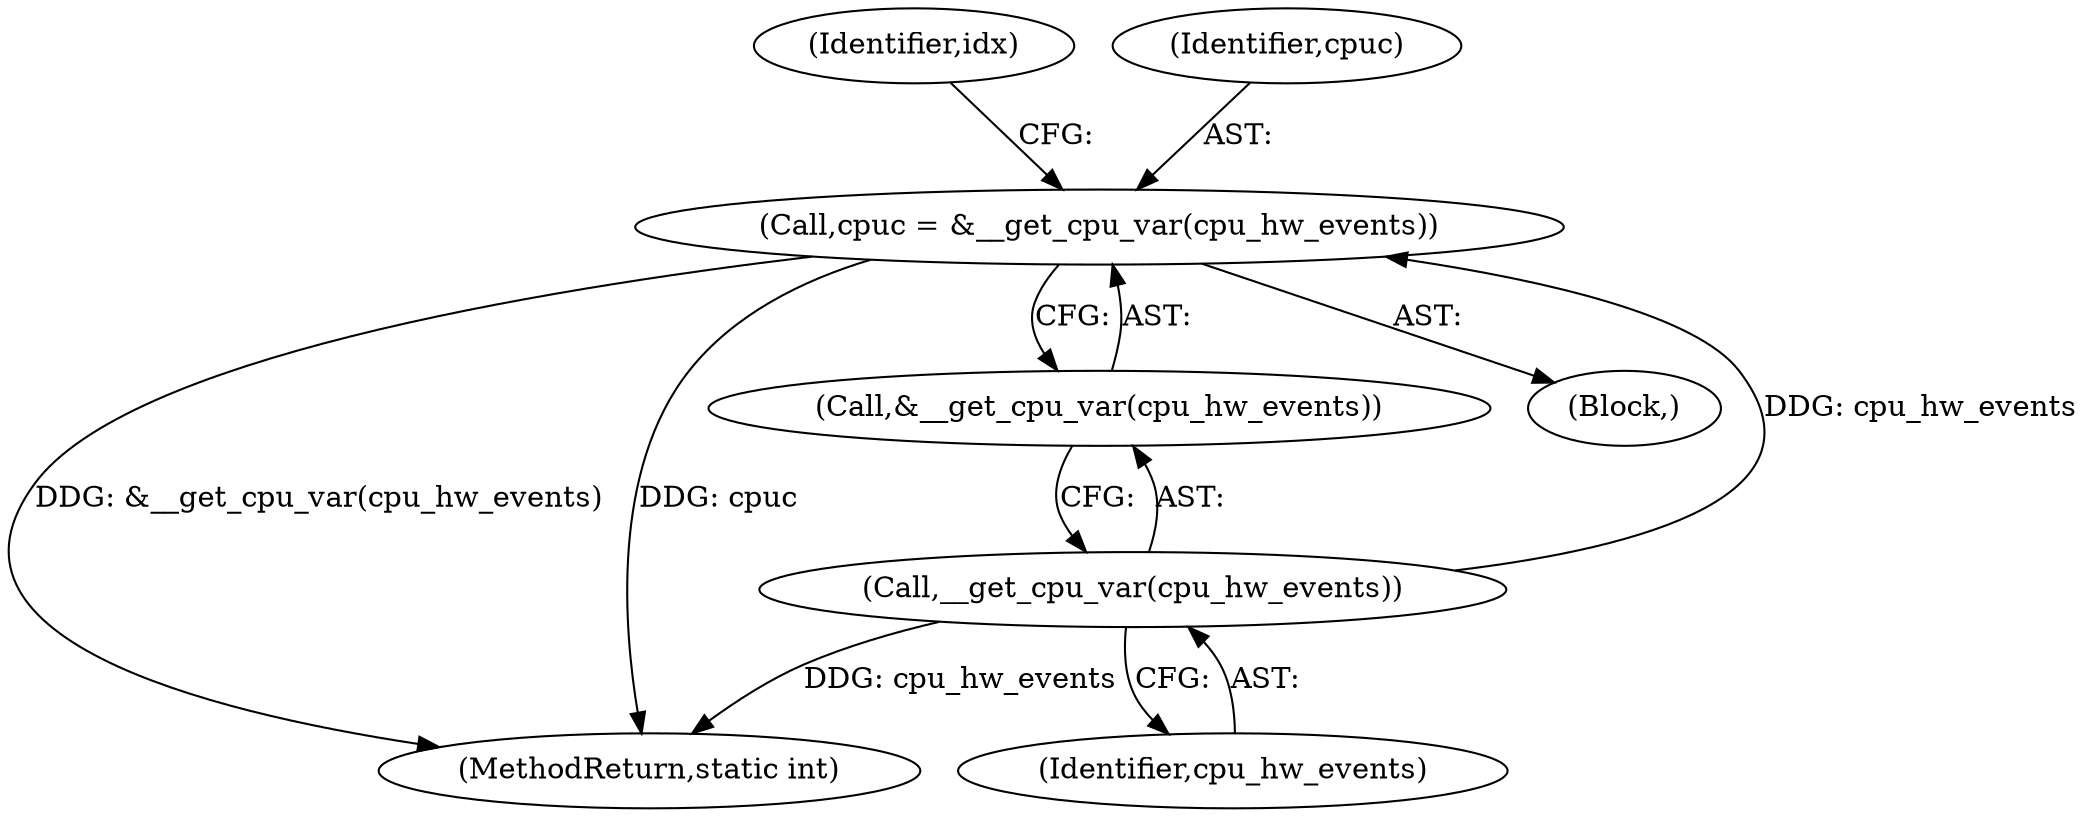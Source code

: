 digraph "0_linux_a8b0ca17b80e92faab46ee7179ba9e99ccb61233_49@pointer" {
"1000121" [label="(Call,cpuc = &__get_cpu_var(cpu_hw_events))"];
"1000124" [label="(Call,__get_cpu_var(cpu_hw_events))"];
"1000121" [label="(Call,cpuc = &__get_cpu_var(cpu_hw_events))"];
"1000128" [label="(Identifier,idx)"];
"1000220" [label="(MethodReturn,static int)"];
"1000122" [label="(Identifier,cpuc)"];
"1000125" [label="(Identifier,cpu_hw_events)"];
"1000123" [label="(Call,&__get_cpu_var(cpu_hw_events))"];
"1000124" [label="(Call,__get_cpu_var(cpu_hw_events))"];
"1000106" [label="(Block,)"];
"1000121" -> "1000106"  [label="AST: "];
"1000121" -> "1000123"  [label="CFG: "];
"1000122" -> "1000121"  [label="AST: "];
"1000123" -> "1000121"  [label="AST: "];
"1000128" -> "1000121"  [label="CFG: "];
"1000121" -> "1000220"  [label="DDG: &__get_cpu_var(cpu_hw_events)"];
"1000121" -> "1000220"  [label="DDG: cpuc"];
"1000124" -> "1000121"  [label="DDG: cpu_hw_events"];
"1000124" -> "1000123"  [label="AST: "];
"1000124" -> "1000125"  [label="CFG: "];
"1000125" -> "1000124"  [label="AST: "];
"1000123" -> "1000124"  [label="CFG: "];
"1000124" -> "1000220"  [label="DDG: cpu_hw_events"];
}

